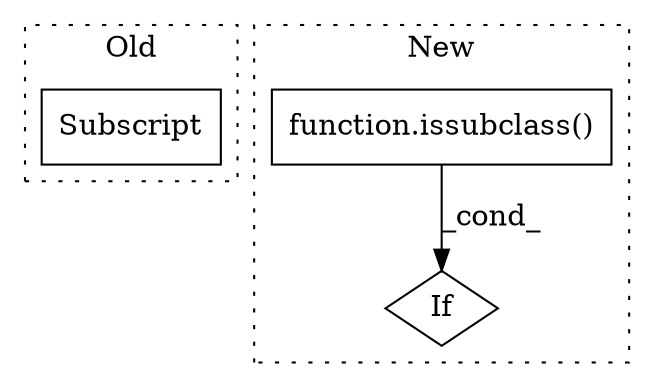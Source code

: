 digraph G {
subgraph cluster0 {
1 [label="Subscript" a="63" s="4135,0" l="26,0" shape="box"];
label = "Old";
style="dotted";
}
subgraph cluster1 {
2 [label="function.issubclass()" a="75" s="4245,4295" l="11,1" shape="box"];
3 [label="If" a="96" s="4242" l="3" shape="diamond"];
label = "New";
style="dotted";
}
2 -> 3 [label="_cond_"];
}